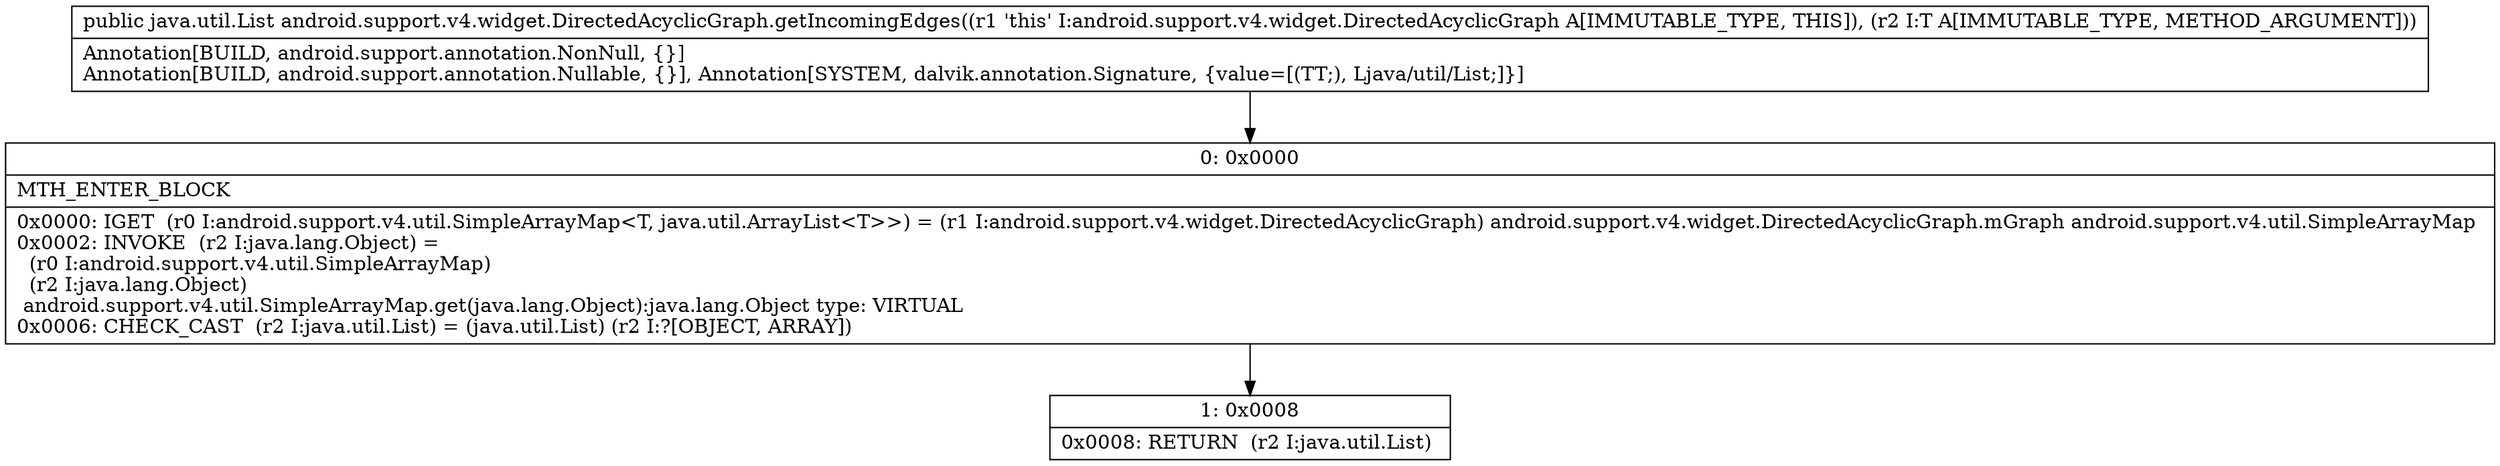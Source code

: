 digraph "CFG forandroid.support.v4.widget.DirectedAcyclicGraph.getIncomingEdges(Ljava\/lang\/Object;)Ljava\/util\/List;" {
Node_0 [shape=record,label="{0\:\ 0x0000|MTH_ENTER_BLOCK\l|0x0000: IGET  (r0 I:android.support.v4.util.SimpleArrayMap\<T, java.util.ArrayList\<T\>\>) = (r1 I:android.support.v4.widget.DirectedAcyclicGraph) android.support.v4.widget.DirectedAcyclicGraph.mGraph android.support.v4.util.SimpleArrayMap \l0x0002: INVOKE  (r2 I:java.lang.Object) = \l  (r0 I:android.support.v4.util.SimpleArrayMap)\l  (r2 I:java.lang.Object)\l android.support.v4.util.SimpleArrayMap.get(java.lang.Object):java.lang.Object type: VIRTUAL \l0x0006: CHECK_CAST  (r2 I:java.util.List) = (java.util.List) (r2 I:?[OBJECT, ARRAY]) \l}"];
Node_1 [shape=record,label="{1\:\ 0x0008|0x0008: RETURN  (r2 I:java.util.List) \l}"];
MethodNode[shape=record,label="{public java.util.List android.support.v4.widget.DirectedAcyclicGraph.getIncomingEdges((r1 'this' I:android.support.v4.widget.DirectedAcyclicGraph A[IMMUTABLE_TYPE, THIS]), (r2 I:T A[IMMUTABLE_TYPE, METHOD_ARGUMENT]))  | Annotation[BUILD, android.support.annotation.NonNull, \{\}]\lAnnotation[BUILD, android.support.annotation.Nullable, \{\}], Annotation[SYSTEM, dalvik.annotation.Signature, \{value=[(TT;), Ljava\/util\/List;]\}]\l}"];
MethodNode -> Node_0;
Node_0 -> Node_1;
}

